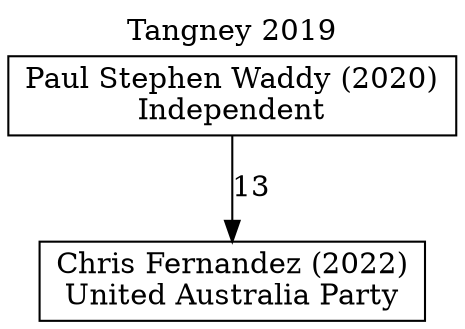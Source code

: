// House preference flow
digraph "Chris Fernandez (2022)_Tangney_2019" {
	graph [label="Tangney 2019" labelloc=t mclimit=10]
	node [shape=box]
	"Chris Fernandez (2022)" [label="Chris Fernandez (2022)
United Australia Party"]
	"Paul Stephen Waddy (2020)" [label="Paul Stephen Waddy (2020)
Independent"]
	"Paul Stephen Waddy (2020)" -> "Chris Fernandez (2022)" [label=13]
}
